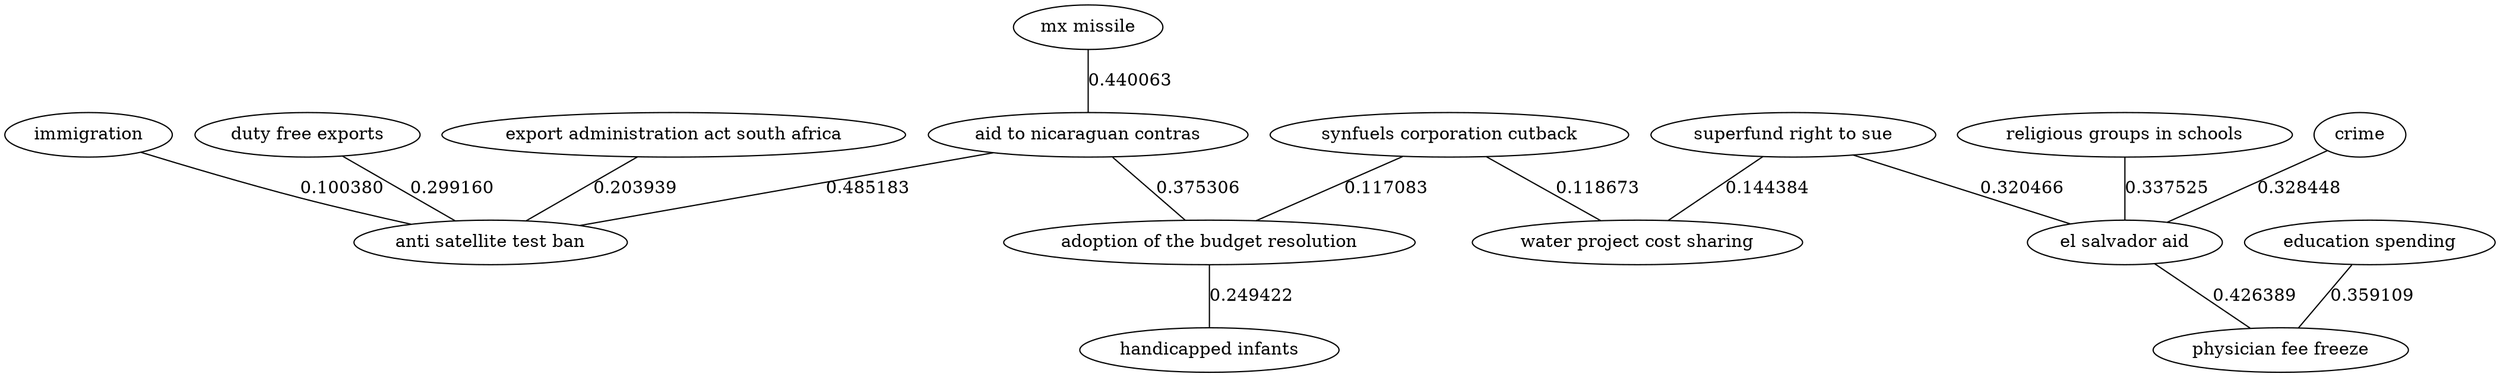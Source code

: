 graph {
handicappedinfants[label="handicapped infants"]
waterprojectcostsharing[label="water project cost sharing"]
adoptionofthebudgetresolution[label="adoption of the budget resolution"]
physicianfeefreeze[label="physician fee freeze"]
elsalvadoraid[label="el salvador aid"]
religiousgroupsinschools[label="religious groups in schools"]
antisatellitetestban[label="anti satellite test ban"]
aidtonicaraguancontras[label="aid to nicaraguan contras"]
mxmissile[label="mx missile"]
immigration[label="immigration"]
synfuelscorporationcutback[label="synfuels corporation cutback"]
educationspending[label="education spending"]
superfundrighttosue[label="superfund right to sue"]
crime[label="crime"]
dutyfreeexports[label="duty free exports"]
exportadministrationactsouthafrica[label="export administration act south africa"]
aidtonicaraguancontras--antisatellitetestban[label="0.485183"]
mxmissile--aidtonicaraguancontras[label="0.440063"]
elsalvadoraid--physicianfeefreeze[label="0.426389"]
aidtonicaraguancontras--adoptionofthebudgetresolution[label="0.375306"]
educationspending--physicianfeefreeze[label="0.359109"]
religiousgroupsinschools--elsalvadoraid[label="0.337525"]
crime--elsalvadoraid[label="0.328448"]
superfundrighttosue--elsalvadoraid[label="0.320466"]
dutyfreeexports--antisatellitetestban[label="0.299160"]
adoptionofthebudgetresolution--handicappedinfants[label="0.249422"]
exportadministrationactsouthafrica--antisatellitetestban[label="0.203939"]
superfundrighttosue--waterprojectcostsharing[label="0.144384"]
synfuelscorporationcutback--waterprojectcostsharing[label="0.118673"]
synfuelscorporationcutback--adoptionofthebudgetresolution[label="0.117083"]
immigration--antisatellitetestban[label="0.100380"]
}